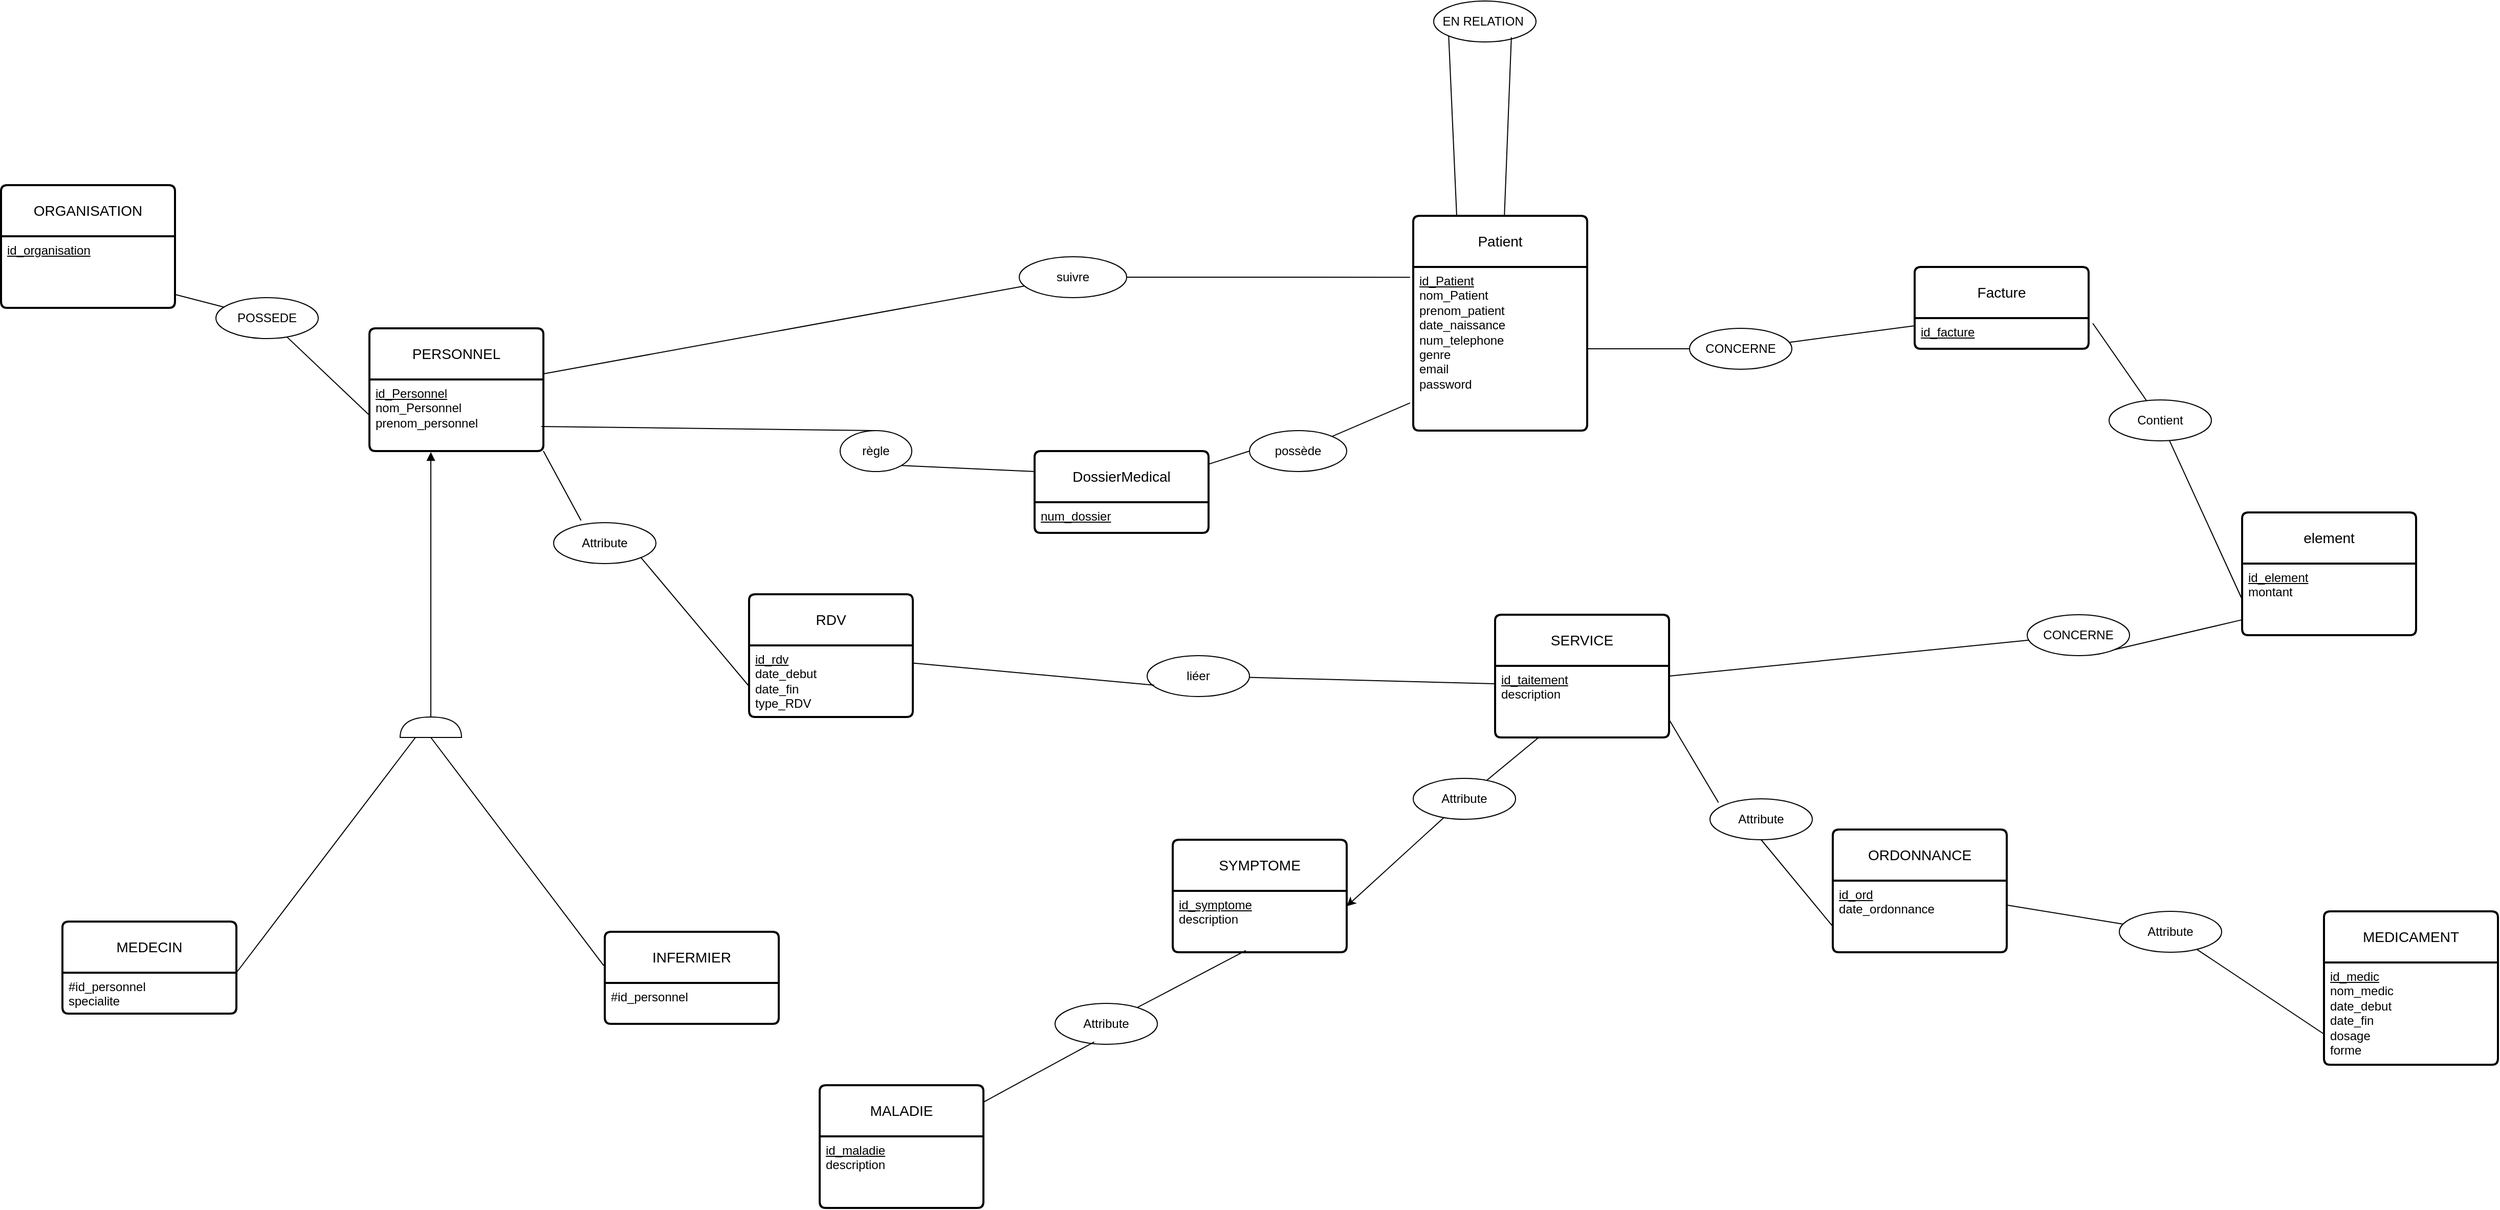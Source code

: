 <mxfile version="23.1.1" type="github">
  <diagram name="Page-1" id="XPaq7JZj0-jIex3fcZ3i">
    <mxGraphModel dx="2614" dy="933" grid="1" gridSize="10" guides="1" tooltips="1" connect="1" arrows="1" fold="1" page="1" pageScale="1" pageWidth="850" pageHeight="1100" math="0" shadow="0">
      <root>
        <mxCell id="0" />
        <mxCell id="1" parent="0" />
        <mxCell id="OlIiY-ON0yqqLOPKXG6p-12" style="edgeStyle=orthogonalEdgeStyle;rounded=0;orthogonalLoop=1;jettySize=auto;html=1;exitX=0.5;exitY=1;exitDx=0;exitDy=0;entryX=0.5;entryY=1;entryDx=0;entryDy=0;" parent="1" source="OlIiY-ON0yqqLOPKXG6p-11" target="OlIiY-ON0yqqLOPKXG6p-10" edge="1">
          <mxGeometry relative="1" as="geometry" />
        </mxCell>
        <mxCell id="OlIiY-ON0yqqLOPKXG6p-9" style="rounded=0;orthogonalLoop=1;jettySize=auto;html=1;startArrow=none;startFill=0;endArrow=none;endFill=0;" parent="1" source="OlIiY-ON0yqqLOPKXG6p-1" target="OlIiY-ON0yqqLOPKXG6p-7" edge="1">
          <mxGeometry relative="1" as="geometry" />
        </mxCell>
        <mxCell id="OlIiY-ON0yqqLOPKXG6p-1" value="PERSONNEL" style="swimlane;childLayout=stackLayout;horizontal=1;startSize=50;horizontalStack=0;rounded=1;fontSize=14;fontStyle=0;strokeWidth=2;resizeParent=0;resizeLast=1;shadow=0;dashed=0;align=center;arcSize=4;whiteSpace=wrap;html=1;" parent="1" vertex="1">
          <mxGeometry x="-310" y="370" width="170" height="120" as="geometry" />
        </mxCell>
        <mxCell id="OlIiY-ON0yqqLOPKXG6p-2" value="&lt;u&gt;id_Personnel&lt;br&gt;&lt;/u&gt;nom_Personnel&lt;br&gt;prenom_personnel&lt;br&gt;" style="align=left;strokeColor=none;fillColor=none;spacingLeft=4;fontSize=12;verticalAlign=top;resizable=0;rotatable=0;part=1;html=1;" parent="OlIiY-ON0yqqLOPKXG6p-1" vertex="1">
          <mxGeometry y="50" width="170" height="70" as="geometry" />
        </mxCell>
        <mxCell id="OlIiY-ON0yqqLOPKXG6p-7" value="suivre" style="ellipse;whiteSpace=wrap;html=1;align=center;" parent="1" vertex="1">
          <mxGeometry x="325" y="300" width="105" height="40" as="geometry" />
        </mxCell>
        <mxCell id="C7Bc4foxXQBrB0Lz4K2J-29" style="rounded=0;orthogonalLoop=1;jettySize=auto;html=1;exitX=0.25;exitY=0;exitDx=0;exitDy=0;entryX=0;entryY=1;entryDx=0;entryDy=0;endArrow=none;endFill=0;" parent="1" source="OlIiY-ON0yqqLOPKXG6p-10" target="C7Bc4foxXQBrB0Lz4K2J-27" edge="1">
          <mxGeometry relative="1" as="geometry" />
        </mxCell>
        <mxCell id="OlIiY-ON0yqqLOPKXG6p-10" value="Patient" style="swimlane;childLayout=stackLayout;horizontal=1;startSize=50;horizontalStack=0;rounded=1;fontSize=14;fontStyle=0;strokeWidth=2;resizeParent=0;resizeLast=1;shadow=0;dashed=0;align=center;arcSize=4;whiteSpace=wrap;html=1;" parent="1" vertex="1">
          <mxGeometry x="710" y="260" width="170" height="210" as="geometry" />
        </mxCell>
        <mxCell id="OlIiY-ON0yqqLOPKXG6p-11" value="&lt;u&gt;id_Patient&lt;br&gt;&lt;/u&gt;nom_Patient&lt;br&gt;prenom_patient&lt;br&gt;date_naissance&lt;br&gt;num_telephone&lt;br&gt;genre&lt;br&gt;email&lt;br&gt;password" style="align=left;strokeColor=none;fillColor=none;spacingLeft=4;fontSize=12;verticalAlign=top;resizable=0;rotatable=0;part=1;html=1;" parent="OlIiY-ON0yqqLOPKXG6p-10" vertex="1">
          <mxGeometry y="50" width="170" height="160" as="geometry" />
        </mxCell>
        <mxCell id="OlIiY-ON0yqqLOPKXG6p-13" style="edgeStyle=orthogonalEdgeStyle;rounded=0;orthogonalLoop=1;jettySize=auto;html=1;entryX=-0.018;entryY=0.063;entryDx=0;entryDy=0;entryPerimeter=0;endArrow=none;endFill=0;" parent="1" source="OlIiY-ON0yqqLOPKXG6p-7" target="OlIiY-ON0yqqLOPKXG6p-11" edge="1">
          <mxGeometry relative="1" as="geometry" />
        </mxCell>
        <mxCell id="OlIiY-ON0yqqLOPKXG6p-20" style="rounded=0;orthogonalLoop=1;jettySize=auto;html=1;exitX=0;exitY=0.25;exitDx=0;exitDy=0;entryX=1;entryY=1;entryDx=0;entryDy=0;endArrow=none;endFill=0;" parent="1" source="OlIiY-ON0yqqLOPKXG6p-14" target="OlIiY-ON0yqqLOPKXG6p-19" edge="1">
          <mxGeometry relative="1" as="geometry" />
        </mxCell>
        <mxCell id="OlIiY-ON0yqqLOPKXG6p-14" value="DossierMedical" style="swimlane;childLayout=stackLayout;horizontal=1;startSize=50;horizontalStack=0;rounded=1;fontSize=14;fontStyle=0;strokeWidth=2;resizeParent=0;resizeLast=1;shadow=0;dashed=0;align=center;arcSize=4;whiteSpace=wrap;html=1;" parent="1" vertex="1">
          <mxGeometry x="340" y="490" width="170" height="80" as="geometry" />
        </mxCell>
        <mxCell id="OlIiY-ON0yqqLOPKXG6p-15" value="&lt;u&gt;num_dossier&lt;br&gt;&lt;br&gt;&lt;/u&gt;" style="align=left;strokeColor=none;fillColor=none;spacingLeft=4;fontSize=12;verticalAlign=top;resizable=0;rotatable=0;part=1;html=1;" parent="OlIiY-ON0yqqLOPKXG6p-14" vertex="1">
          <mxGeometry y="50" width="170" height="30" as="geometry" />
        </mxCell>
        <mxCell id="OlIiY-ON0yqqLOPKXG6p-18" style="rounded=0;orthogonalLoop=1;jettySize=auto;html=1;exitX=0;exitY=0.5;exitDx=0;exitDy=0;endArrow=none;endFill=0;" parent="1" source="OlIiY-ON0yqqLOPKXG6p-16" target="OlIiY-ON0yqqLOPKXG6p-14" edge="1">
          <mxGeometry relative="1" as="geometry" />
        </mxCell>
        <mxCell id="OlIiY-ON0yqqLOPKXG6p-16" value="possède" style="ellipse;whiteSpace=wrap;html=1;align=center;" parent="1" vertex="1">
          <mxGeometry x="550" y="470" width="95" height="40" as="geometry" />
        </mxCell>
        <mxCell id="OlIiY-ON0yqqLOPKXG6p-17" style="rounded=0;orthogonalLoop=1;jettySize=auto;html=1;entryX=-0.018;entryY=0.831;entryDx=0;entryDy=0;entryPerimeter=0;endArrow=none;endFill=0;" parent="1" source="OlIiY-ON0yqqLOPKXG6p-16" target="OlIiY-ON0yqqLOPKXG6p-11" edge="1">
          <mxGeometry relative="1" as="geometry" />
        </mxCell>
        <mxCell id="OlIiY-ON0yqqLOPKXG6p-19" value="règle" style="ellipse;whiteSpace=wrap;html=1;align=center;" parent="1" vertex="1">
          <mxGeometry x="150" y="470" width="70" height="40" as="geometry" />
        </mxCell>
        <mxCell id="OlIiY-ON0yqqLOPKXG6p-22" style="rounded=0;orthogonalLoop=1;jettySize=auto;html=1;exitX=0.988;exitY=0.657;exitDx=0;exitDy=0;entryX=0.5;entryY=0;entryDx=0;entryDy=0;endArrow=none;endFill=0;exitPerimeter=0;" parent="1" source="OlIiY-ON0yqqLOPKXG6p-2" target="OlIiY-ON0yqqLOPKXG6p-19" edge="1">
          <mxGeometry relative="1" as="geometry">
            <Array as="points" />
          </mxGeometry>
        </mxCell>
        <mxCell id="OlIiY-ON0yqqLOPKXG6p-23" value="Facture" style="swimlane;childLayout=stackLayout;horizontal=1;startSize=50;horizontalStack=0;rounded=1;fontSize=14;fontStyle=0;strokeWidth=2;resizeParent=0;resizeLast=1;shadow=0;dashed=0;align=center;arcSize=4;whiteSpace=wrap;html=1;" parent="1" vertex="1">
          <mxGeometry x="1200" y="310" width="170" height="80" as="geometry" />
        </mxCell>
        <mxCell id="OlIiY-ON0yqqLOPKXG6p-24" value="&lt;u&gt;id_facture&lt;br&gt;&lt;br&gt;&lt;/u&gt;" style="align=left;strokeColor=none;fillColor=none;spacingLeft=4;fontSize=12;verticalAlign=top;resizable=0;rotatable=0;part=1;html=1;" parent="OlIiY-ON0yqqLOPKXG6p-23" vertex="1">
          <mxGeometry y="50" width="170" height="30" as="geometry" />
        </mxCell>
        <mxCell id="OlIiY-ON0yqqLOPKXG6p-25" value="element" style="swimlane;childLayout=stackLayout;horizontal=1;startSize=50;horizontalStack=0;rounded=1;fontSize=14;fontStyle=0;strokeWidth=2;resizeParent=0;resizeLast=1;shadow=0;dashed=0;align=center;arcSize=4;whiteSpace=wrap;html=1;" parent="1" vertex="1">
          <mxGeometry x="1520" y="550" width="170" height="120" as="geometry" />
        </mxCell>
        <mxCell id="OlIiY-ON0yqqLOPKXG6p-26" value="&lt;u&gt;id_element&lt;/u&gt;&lt;br&gt;montant&lt;br&gt;" style="align=left;strokeColor=none;fillColor=none;spacingLeft=4;fontSize=12;verticalAlign=top;resizable=0;rotatable=0;part=1;html=1;" parent="OlIiY-ON0yqqLOPKXG6p-25" vertex="1">
          <mxGeometry y="50" width="170" height="70" as="geometry" />
        </mxCell>
        <mxCell id="OlIiY-ON0yqqLOPKXG6p-27" value="MEDECIN" style="swimlane;childLayout=stackLayout;horizontal=1;startSize=50;horizontalStack=0;rounded=1;fontSize=14;fontStyle=0;strokeWidth=2;resizeParent=0;resizeLast=1;shadow=0;dashed=0;align=center;arcSize=4;whiteSpace=wrap;html=1;" parent="1" vertex="1">
          <mxGeometry x="-610" y="950" width="170" height="90" as="geometry" />
        </mxCell>
        <mxCell id="OlIiY-ON0yqqLOPKXG6p-28" value="#id_personnel&lt;br&gt;specialite" style="align=left;strokeColor=none;fillColor=none;spacingLeft=4;fontSize=12;verticalAlign=top;resizable=0;rotatable=0;part=1;html=1;" parent="OlIiY-ON0yqqLOPKXG6p-27" vertex="1">
          <mxGeometry y="50" width="170" height="40" as="geometry" />
        </mxCell>
        <mxCell id="OlIiY-ON0yqqLOPKXG6p-29" value="" style="shape=or;whiteSpace=wrap;html=1;direction=north;" parent="1" vertex="1">
          <mxGeometry x="-280" y="750" width="60" height="20" as="geometry" />
        </mxCell>
        <mxCell id="OlIiY-ON0yqqLOPKXG6p-30" style="edgeStyle=orthogonalEdgeStyle;rounded=0;orthogonalLoop=1;jettySize=auto;html=1;entryX=0.353;entryY=1.014;entryDx=0;entryDy=0;entryPerimeter=0;endArrow=block;endFill=1;" parent="1" source="OlIiY-ON0yqqLOPKXG6p-29" target="OlIiY-ON0yqqLOPKXG6p-2" edge="1">
          <mxGeometry relative="1" as="geometry" />
        </mxCell>
        <mxCell id="OlIiY-ON0yqqLOPKXG6p-31" style="rounded=0;orthogonalLoop=1;jettySize=auto;html=1;exitX=1;exitY=0;exitDx=0;exitDy=0;entryX=0;entryY=0.25;entryDx=0;entryDy=0;entryPerimeter=0;endArrow=none;endFill=0;" parent="1" source="OlIiY-ON0yqqLOPKXG6p-28" target="OlIiY-ON0yqqLOPKXG6p-29" edge="1">
          <mxGeometry relative="1" as="geometry" />
        </mxCell>
        <mxCell id="C7Bc4foxXQBrB0Lz4K2J-1" value="INFERMIER" style="swimlane;childLayout=stackLayout;horizontal=1;startSize=50;horizontalStack=0;rounded=1;fontSize=14;fontStyle=0;strokeWidth=2;resizeParent=0;resizeLast=1;shadow=0;dashed=0;align=center;arcSize=4;whiteSpace=wrap;html=1;" parent="1" vertex="1">
          <mxGeometry x="-80" y="960" width="170" height="90" as="geometry" />
        </mxCell>
        <mxCell id="C7Bc4foxXQBrB0Lz4K2J-2" value="#id_personnel" style="align=left;strokeColor=none;fillColor=none;spacingLeft=4;fontSize=12;verticalAlign=top;resizable=0;rotatable=0;part=1;html=1;" parent="C7Bc4foxXQBrB0Lz4K2J-1" vertex="1">
          <mxGeometry y="50" width="170" height="40" as="geometry" />
        </mxCell>
        <mxCell id="C7Bc4foxXQBrB0Lz4K2J-4" style="rounded=0;orthogonalLoop=1;jettySize=auto;html=1;entryX=0;entryY=0.5;entryDx=0;entryDy=0;entryPerimeter=0;endArrow=none;endFill=0;exitX=-0.006;exitY=0.367;exitDx=0;exitDy=0;exitPerimeter=0;" parent="1" source="C7Bc4foxXQBrB0Lz4K2J-1" target="OlIiY-ON0yqqLOPKXG6p-29" edge="1">
          <mxGeometry relative="1" as="geometry" />
        </mxCell>
        <mxCell id="C7Bc4foxXQBrB0Lz4K2J-11" style="rounded=0;orthogonalLoop=1;jettySize=auto;html=1;entryX=0;entryY=0.5;entryDx=0;entryDy=0;endArrow=none;endFill=0;" parent="1" source="C7Bc4foxXQBrB0Lz4K2J-9" target="OlIiY-ON0yqqLOPKXG6p-26" edge="1">
          <mxGeometry relative="1" as="geometry" />
        </mxCell>
        <mxCell id="C7Bc4foxXQBrB0Lz4K2J-9" value="Contient" style="ellipse;whiteSpace=wrap;html=1;align=center;" parent="1" vertex="1">
          <mxGeometry x="1390" y="440" width="100" height="40" as="geometry" />
        </mxCell>
        <mxCell id="C7Bc4foxXQBrB0Lz4K2J-10" style="rounded=0;orthogonalLoop=1;jettySize=auto;html=1;entryX=1.024;entryY=0.171;entryDx=0;entryDy=0;entryPerimeter=0;endArrow=none;endFill=0;" parent="1" source="C7Bc4foxXQBrB0Lz4K2J-9" target="OlIiY-ON0yqqLOPKXG6p-24" edge="1">
          <mxGeometry relative="1" as="geometry" />
        </mxCell>
        <mxCell id="C7Bc4foxXQBrB0Lz4K2J-12" value="SERVICE" style="swimlane;childLayout=stackLayout;horizontal=1;startSize=50;horizontalStack=0;rounded=1;fontSize=14;fontStyle=0;strokeWidth=2;resizeParent=0;resizeLast=1;shadow=0;dashed=0;align=center;arcSize=4;whiteSpace=wrap;html=1;" parent="1" vertex="1">
          <mxGeometry x="790" y="650" width="170" height="120" as="geometry" />
        </mxCell>
        <mxCell id="C7Bc4foxXQBrB0Lz4K2J-13" value="&lt;u&gt;id_taitement&lt;br&gt;&lt;/u&gt;description" style="align=left;strokeColor=none;fillColor=none;spacingLeft=4;fontSize=12;verticalAlign=top;resizable=0;rotatable=0;part=1;html=1;" parent="C7Bc4foxXQBrB0Lz4K2J-12" vertex="1">
          <mxGeometry y="50" width="170" height="70" as="geometry" />
        </mxCell>
        <mxCell id="C7Bc4foxXQBrB0Lz4K2J-30" style="rounded=0;orthogonalLoop=1;jettySize=auto;html=1;entryX=1;entryY=0.5;entryDx=0;entryDy=0;endArrow=none;endFill=0;" parent="1" source="C7Bc4foxXQBrB0Lz4K2J-24" target="C7Bc4foxXQBrB0Lz4K2J-12" edge="1">
          <mxGeometry relative="1" as="geometry" />
        </mxCell>
        <mxCell id="C7Bc4foxXQBrB0Lz4K2J-24" value="CONCERNE" style="ellipse;whiteSpace=wrap;html=1;align=center;" parent="1" vertex="1">
          <mxGeometry x="1310" y="650" width="100" height="40" as="geometry" />
        </mxCell>
        <mxCell id="C7Bc4foxXQBrB0Lz4K2J-26" style="rounded=0;orthogonalLoop=1;jettySize=auto;html=1;entryX=1;entryY=1;entryDx=0;entryDy=0;endArrow=none;endFill=0;" parent="1" source="OlIiY-ON0yqqLOPKXG6p-26" target="C7Bc4foxXQBrB0Lz4K2J-24" edge="1">
          <mxGeometry relative="1" as="geometry" />
        </mxCell>
        <mxCell id="C7Bc4foxXQBrB0Lz4K2J-27" value="EN RELATION&amp;nbsp;" style="ellipse;whiteSpace=wrap;html=1;align=center;" parent="1" vertex="1">
          <mxGeometry x="730" y="50" width="100" height="40" as="geometry" />
        </mxCell>
        <mxCell id="C7Bc4foxXQBrB0Lz4K2J-28" style="rounded=0;orthogonalLoop=1;jettySize=auto;html=1;entryX=0.759;entryY=0.886;entryDx=0;entryDy=0;entryPerimeter=0;endArrow=none;endFill=0;" parent="1" source="OlIiY-ON0yqqLOPKXG6p-10" target="C7Bc4foxXQBrB0Lz4K2J-27" edge="1">
          <mxGeometry relative="1" as="geometry" />
        </mxCell>
        <mxCell id="C7Bc4foxXQBrB0Lz4K2J-32" style="rounded=0;orthogonalLoop=1;jettySize=auto;html=1;entryX=0;entryY=0.25;entryDx=0;entryDy=0;endArrow=none;endFill=0;" parent="1" source="C7Bc4foxXQBrB0Lz4K2J-31" target="OlIiY-ON0yqqLOPKXG6p-24" edge="1">
          <mxGeometry relative="1" as="geometry" />
        </mxCell>
        <mxCell id="C7Bc4foxXQBrB0Lz4K2J-33" style="rounded=0;orthogonalLoop=1;jettySize=auto;html=1;endArrow=none;endFill=0;" parent="1" source="C7Bc4foxXQBrB0Lz4K2J-31" target="OlIiY-ON0yqqLOPKXG6p-11" edge="1">
          <mxGeometry relative="1" as="geometry" />
        </mxCell>
        <mxCell id="C7Bc4foxXQBrB0Lz4K2J-31" value="CONCERNE" style="ellipse;whiteSpace=wrap;html=1;align=center;" parent="1" vertex="1">
          <mxGeometry x="980" y="370" width="100" height="40" as="geometry" />
        </mxCell>
        <mxCell id="C7Bc4foxXQBrB0Lz4K2J-34" value="RDV" style="swimlane;childLayout=stackLayout;horizontal=1;startSize=50;horizontalStack=0;rounded=1;fontSize=14;fontStyle=0;strokeWidth=2;resizeParent=0;resizeLast=1;shadow=0;dashed=0;align=center;arcSize=4;whiteSpace=wrap;html=1;" parent="1" vertex="1">
          <mxGeometry x="61" y="630" width="160" height="120" as="geometry" />
        </mxCell>
        <mxCell id="C7Bc4foxXQBrB0Lz4K2J-35" value="&lt;u&gt;id_rdv&lt;/u&gt;&lt;br&gt;date_debut&lt;br&gt;date_fin&lt;br&gt;type_RDV" style="align=left;strokeColor=none;fillColor=none;spacingLeft=4;fontSize=12;verticalAlign=top;resizable=0;rotatable=0;part=1;html=1;" parent="C7Bc4foxXQBrB0Lz4K2J-34" vertex="1">
          <mxGeometry y="50" width="160" height="70" as="geometry" />
        </mxCell>
        <mxCell id="C7Bc4foxXQBrB0Lz4K2J-39" style="rounded=0;orthogonalLoop=1;jettySize=auto;html=1;entryX=0;entryY=0.25;entryDx=0;entryDy=0;endArrow=none;endFill=0;" parent="1" source="C7Bc4foxXQBrB0Lz4K2J-36" target="C7Bc4foxXQBrB0Lz4K2J-13" edge="1">
          <mxGeometry relative="1" as="geometry" />
        </mxCell>
        <mxCell id="C7Bc4foxXQBrB0Lz4K2J-36" value="liéer" style="ellipse;whiteSpace=wrap;html=1;align=center;" parent="1" vertex="1">
          <mxGeometry x="450" y="690" width="100" height="40" as="geometry" />
        </mxCell>
        <mxCell id="C7Bc4foxXQBrB0Lz4K2J-41" style="rounded=0;orthogonalLoop=1;jettySize=auto;html=1;exitX=1;exitY=1;exitDx=0;exitDy=0;entryX=0;entryY=0.75;entryDx=0;entryDy=0;endArrow=none;endFill=0;" parent="1" source="C7Bc4foxXQBrB0Lz4K2J-37" target="C7Bc4foxXQBrB0Lz4K2J-34" edge="1">
          <mxGeometry relative="1" as="geometry" />
        </mxCell>
        <mxCell id="C7Bc4foxXQBrB0Lz4K2J-37" value="Attribute" style="ellipse;whiteSpace=wrap;html=1;align=center;" parent="1" vertex="1">
          <mxGeometry x="-130" y="560" width="100" height="40" as="geometry" />
        </mxCell>
        <mxCell id="C7Bc4foxXQBrB0Lz4K2J-38" style="rounded=0;orthogonalLoop=1;jettySize=auto;html=1;entryX=0.068;entryY=0.721;entryDx=0;entryDy=0;entryPerimeter=0;endArrow=none;endFill=0;" parent="1" source="C7Bc4foxXQBrB0Lz4K2J-34" target="C7Bc4foxXQBrB0Lz4K2J-36" edge="1">
          <mxGeometry relative="1" as="geometry" />
        </mxCell>
        <mxCell id="C7Bc4foxXQBrB0Lz4K2J-40" style="rounded=0;orthogonalLoop=1;jettySize=auto;html=1;exitX=1;exitY=1;exitDx=0;exitDy=0;entryX=0.268;entryY=-0.052;entryDx=0;entryDy=0;entryPerimeter=0;endArrow=none;endFill=0;" parent="1" source="OlIiY-ON0yqqLOPKXG6p-2" target="C7Bc4foxXQBrB0Lz4K2J-37" edge="1">
          <mxGeometry relative="1" as="geometry" />
        </mxCell>
        <mxCell id="C7Bc4foxXQBrB0Lz4K2J-45" value="SYMPTOME" style="swimlane;childLayout=stackLayout;horizontal=1;startSize=50;horizontalStack=0;rounded=1;fontSize=14;fontStyle=0;strokeWidth=2;resizeParent=0;resizeLast=1;shadow=0;dashed=0;align=center;arcSize=4;whiteSpace=wrap;html=1;" parent="1" vertex="1">
          <mxGeometry x="475" y="870" width="170" height="110" as="geometry" />
        </mxCell>
        <mxCell id="C7Bc4foxXQBrB0Lz4K2J-46" value="&lt;u&gt;id_symptome&lt;br&gt;&lt;/u&gt;description" style="align=left;strokeColor=none;fillColor=none;spacingLeft=4;fontSize=12;verticalAlign=top;resizable=0;rotatable=0;part=1;html=1;" parent="C7Bc4foxXQBrB0Lz4K2J-45" vertex="1">
          <mxGeometry y="50" width="170" height="60" as="geometry" />
        </mxCell>
        <mxCell id="C7Bc4foxXQBrB0Lz4K2J-47" style="edgeStyle=orthogonalEdgeStyle;rounded=0;orthogonalLoop=1;jettySize=auto;html=1;exitX=0.5;exitY=1;exitDx=0;exitDy=0;" parent="C7Bc4foxXQBrB0Lz4K2J-45" source="C7Bc4foxXQBrB0Lz4K2J-46" target="C7Bc4foxXQBrB0Lz4K2J-46" edge="1">
          <mxGeometry relative="1" as="geometry" />
        </mxCell>
        <mxCell id="C7Bc4foxXQBrB0Lz4K2J-48" value="MALADIE" style="swimlane;childLayout=stackLayout;horizontal=1;startSize=50;horizontalStack=0;rounded=1;fontSize=14;fontStyle=0;strokeWidth=2;resizeParent=0;resizeLast=1;shadow=0;dashed=0;align=center;arcSize=4;whiteSpace=wrap;html=1;" parent="1" vertex="1">
          <mxGeometry x="130" y="1110" width="160" height="120" as="geometry" />
        </mxCell>
        <mxCell id="C7Bc4foxXQBrB0Lz4K2J-49" value="&lt;u&gt;id_maladie&lt;/u&gt;&lt;br&gt;description" style="align=left;strokeColor=none;fillColor=none;spacingLeft=4;fontSize=12;verticalAlign=top;resizable=0;rotatable=0;part=1;html=1;" parent="C7Bc4foxXQBrB0Lz4K2J-48" vertex="1">
          <mxGeometry y="50" width="160" height="70" as="geometry" />
        </mxCell>
        <mxCell id="C7Bc4foxXQBrB0Lz4K2J-70" style="rounded=0;orthogonalLoop=1;jettySize=auto;html=1;entryX=1;entryY=0.25;entryDx=0;entryDy=0;" parent="1" source="C7Bc4foxXQBrB0Lz4K2J-50" target="C7Bc4foxXQBrB0Lz4K2J-46" edge="1">
          <mxGeometry relative="1" as="geometry" />
        </mxCell>
        <mxCell id="C7Bc4foxXQBrB0Lz4K2J-50" value="Attribute" style="ellipse;whiteSpace=wrap;html=1;align=center;" parent="1" vertex="1">
          <mxGeometry x="710" y="810" width="100" height="40" as="geometry" />
        </mxCell>
        <mxCell id="C7Bc4foxXQBrB0Lz4K2J-51" value="Attribute" style="ellipse;whiteSpace=wrap;html=1;align=center;" parent="1" vertex="1">
          <mxGeometry x="360" y="1030" width="100" height="40" as="geometry" />
        </mxCell>
        <mxCell id="C7Bc4foxXQBrB0Lz4K2J-52" value="ORDONNANCE" style="swimlane;childLayout=stackLayout;horizontal=1;startSize=50;horizontalStack=0;rounded=1;fontSize=14;fontStyle=0;strokeWidth=2;resizeParent=0;resizeLast=1;shadow=0;dashed=0;align=center;arcSize=4;whiteSpace=wrap;html=1;" parent="1" vertex="1">
          <mxGeometry x="1120" y="860" width="170" height="120" as="geometry" />
        </mxCell>
        <mxCell id="C7Bc4foxXQBrB0Lz4K2J-53" value="&lt;u&gt;id_ord&lt;/u&gt;&lt;br&gt;date_ordonnance" style="align=left;strokeColor=none;fillColor=none;spacingLeft=4;fontSize=12;verticalAlign=top;resizable=0;rotatable=0;part=1;html=1;" parent="C7Bc4foxXQBrB0Lz4K2J-52" vertex="1">
          <mxGeometry y="50" width="170" height="70" as="geometry" />
        </mxCell>
        <mxCell id="C7Bc4foxXQBrB0Lz4K2J-54" value="MEDICAMENT" style="swimlane;childLayout=stackLayout;horizontal=1;startSize=50;horizontalStack=0;rounded=1;fontSize=14;fontStyle=0;strokeWidth=2;resizeParent=0;resizeLast=1;shadow=0;dashed=0;align=center;arcSize=4;whiteSpace=wrap;html=1;" parent="1" vertex="1">
          <mxGeometry x="1600" y="940" width="170" height="150" as="geometry" />
        </mxCell>
        <mxCell id="C7Bc4foxXQBrB0Lz4K2J-55" value="&lt;u&gt;id_medic&lt;/u&gt;&lt;br&gt;nom_medic&lt;br&gt;date_debut&lt;br&gt;date_fin&lt;br&gt;dosage&lt;br&gt;forme" style="align=left;strokeColor=none;fillColor=none;spacingLeft=4;fontSize=12;verticalAlign=top;resizable=0;rotatable=0;part=1;html=1;" parent="C7Bc4foxXQBrB0Lz4K2J-54" vertex="1">
          <mxGeometry y="50" width="170" height="100" as="geometry" />
        </mxCell>
        <mxCell id="C7Bc4foxXQBrB0Lz4K2J-57" value="Attribute" style="ellipse;whiteSpace=wrap;html=1;align=center;" parent="1" vertex="1">
          <mxGeometry x="1000" y="830" width="100" height="40" as="geometry" />
        </mxCell>
        <mxCell id="C7Bc4foxXQBrB0Lz4K2J-61" style="rounded=0;orthogonalLoop=1;jettySize=auto;html=1;endArrow=none;endFill=0;" parent="1" source="C7Bc4foxXQBrB0Lz4K2J-58" target="C7Bc4foxXQBrB0Lz4K2J-52" edge="1">
          <mxGeometry relative="1" as="geometry" />
        </mxCell>
        <mxCell id="C7Bc4foxXQBrB0Lz4K2J-58" value="Attribute" style="ellipse;whiteSpace=wrap;html=1;align=center;" parent="1" vertex="1">
          <mxGeometry x="1400" y="940" width="100" height="40" as="geometry" />
        </mxCell>
        <mxCell id="C7Bc4foxXQBrB0Lz4K2J-60" style="rounded=0;orthogonalLoop=1;jettySize=auto;html=1;entryX=0;entryY=0.7;entryDx=0;entryDy=0;entryPerimeter=0;endArrow=none;endFill=0;" parent="1" source="C7Bc4foxXQBrB0Lz4K2J-58" target="C7Bc4foxXQBrB0Lz4K2J-55" edge="1">
          <mxGeometry relative="1" as="geometry" />
        </mxCell>
        <mxCell id="C7Bc4foxXQBrB0Lz4K2J-62" value="ORGANISATION" style="swimlane;childLayout=stackLayout;horizontal=1;startSize=50;horizontalStack=0;rounded=1;fontSize=14;fontStyle=0;strokeWidth=2;resizeParent=0;resizeLast=1;shadow=0;dashed=0;align=center;arcSize=4;whiteSpace=wrap;html=1;" parent="1" vertex="1">
          <mxGeometry x="-670" y="230" width="170" height="120" as="geometry" />
        </mxCell>
        <mxCell id="C7Bc4foxXQBrB0Lz4K2J-63" value="&lt;u&gt;id_organisation&lt;br&gt;&lt;br&gt;&lt;/u&gt;" style="align=left;strokeColor=none;fillColor=none;spacingLeft=4;fontSize=12;verticalAlign=top;resizable=0;rotatable=0;part=1;html=1;" parent="C7Bc4foxXQBrB0Lz4K2J-62" vertex="1">
          <mxGeometry y="50" width="170" height="70" as="geometry" />
        </mxCell>
        <mxCell id="C7Bc4foxXQBrB0Lz4K2J-65" style="rounded=0;orthogonalLoop=1;jettySize=auto;html=1;endArrow=none;endFill=0;" parent="1" source="C7Bc4foxXQBrB0Lz4K2J-64" target="C7Bc4foxXQBrB0Lz4K2J-63" edge="1">
          <mxGeometry relative="1" as="geometry" />
        </mxCell>
        <mxCell id="C7Bc4foxXQBrB0Lz4K2J-66" style="rounded=0;orthogonalLoop=1;jettySize=auto;html=1;entryX=0;entryY=0.5;entryDx=0;entryDy=0;endArrow=none;endFill=0;" parent="1" source="C7Bc4foxXQBrB0Lz4K2J-64" target="OlIiY-ON0yqqLOPKXG6p-2" edge="1">
          <mxGeometry relative="1" as="geometry" />
        </mxCell>
        <mxCell id="C7Bc4foxXQBrB0Lz4K2J-64" value="POSSEDE" style="ellipse;whiteSpace=wrap;html=1;align=center;" parent="1" vertex="1">
          <mxGeometry x="-460" y="340" width="100" height="40" as="geometry" />
        </mxCell>
        <mxCell id="C7Bc4foxXQBrB0Lz4K2J-67" style="rounded=0;orthogonalLoop=1;jettySize=auto;html=1;exitX=1;exitY=0.75;exitDx=0;exitDy=0;entryX=0.083;entryY=0.092;entryDx=0;entryDy=0;entryPerimeter=0;endArrow=none;endFill=0;" parent="1" source="C7Bc4foxXQBrB0Lz4K2J-13" target="C7Bc4foxXQBrB0Lz4K2J-57" edge="1">
          <mxGeometry relative="1" as="geometry" />
        </mxCell>
        <mxCell id="C7Bc4foxXQBrB0Lz4K2J-68" style="rounded=0;orthogonalLoop=1;jettySize=auto;html=1;exitX=0.5;exitY=1;exitDx=0;exitDy=0;entryX=-0.002;entryY=0.633;entryDx=0;entryDy=0;entryPerimeter=0;endArrow=none;endFill=0;" parent="1" source="C7Bc4foxXQBrB0Lz4K2J-57" target="C7Bc4foxXQBrB0Lz4K2J-53" edge="1">
          <mxGeometry relative="1" as="geometry" />
        </mxCell>
        <mxCell id="C7Bc4foxXQBrB0Lz4K2J-69" style="rounded=0;orthogonalLoop=1;jettySize=auto;html=1;endArrow=none;endFill=0;" parent="1" source="C7Bc4foxXQBrB0Lz4K2J-13" target="C7Bc4foxXQBrB0Lz4K2J-50" edge="1">
          <mxGeometry relative="1" as="geometry" />
        </mxCell>
        <mxCell id="C7Bc4foxXQBrB0Lz4K2J-71" style="rounded=0;orthogonalLoop=1;jettySize=auto;html=1;entryX=0.383;entryY=0.942;entryDx=0;entryDy=0;entryPerimeter=0;endArrow=none;endFill=0;" parent="1" source="C7Bc4foxXQBrB0Lz4K2J-48" target="C7Bc4foxXQBrB0Lz4K2J-51" edge="1">
          <mxGeometry relative="1" as="geometry" />
        </mxCell>
        <mxCell id="C7Bc4foxXQBrB0Lz4K2J-72" style="rounded=0;orthogonalLoop=1;jettySize=auto;html=1;entryX=0.42;entryY=0.972;entryDx=0;entryDy=0;entryPerimeter=0;endArrow=none;endFill=0;" parent="1" source="C7Bc4foxXQBrB0Lz4K2J-51" target="C7Bc4foxXQBrB0Lz4K2J-46" edge="1">
          <mxGeometry relative="1" as="geometry" />
        </mxCell>
      </root>
    </mxGraphModel>
  </diagram>
</mxfile>
